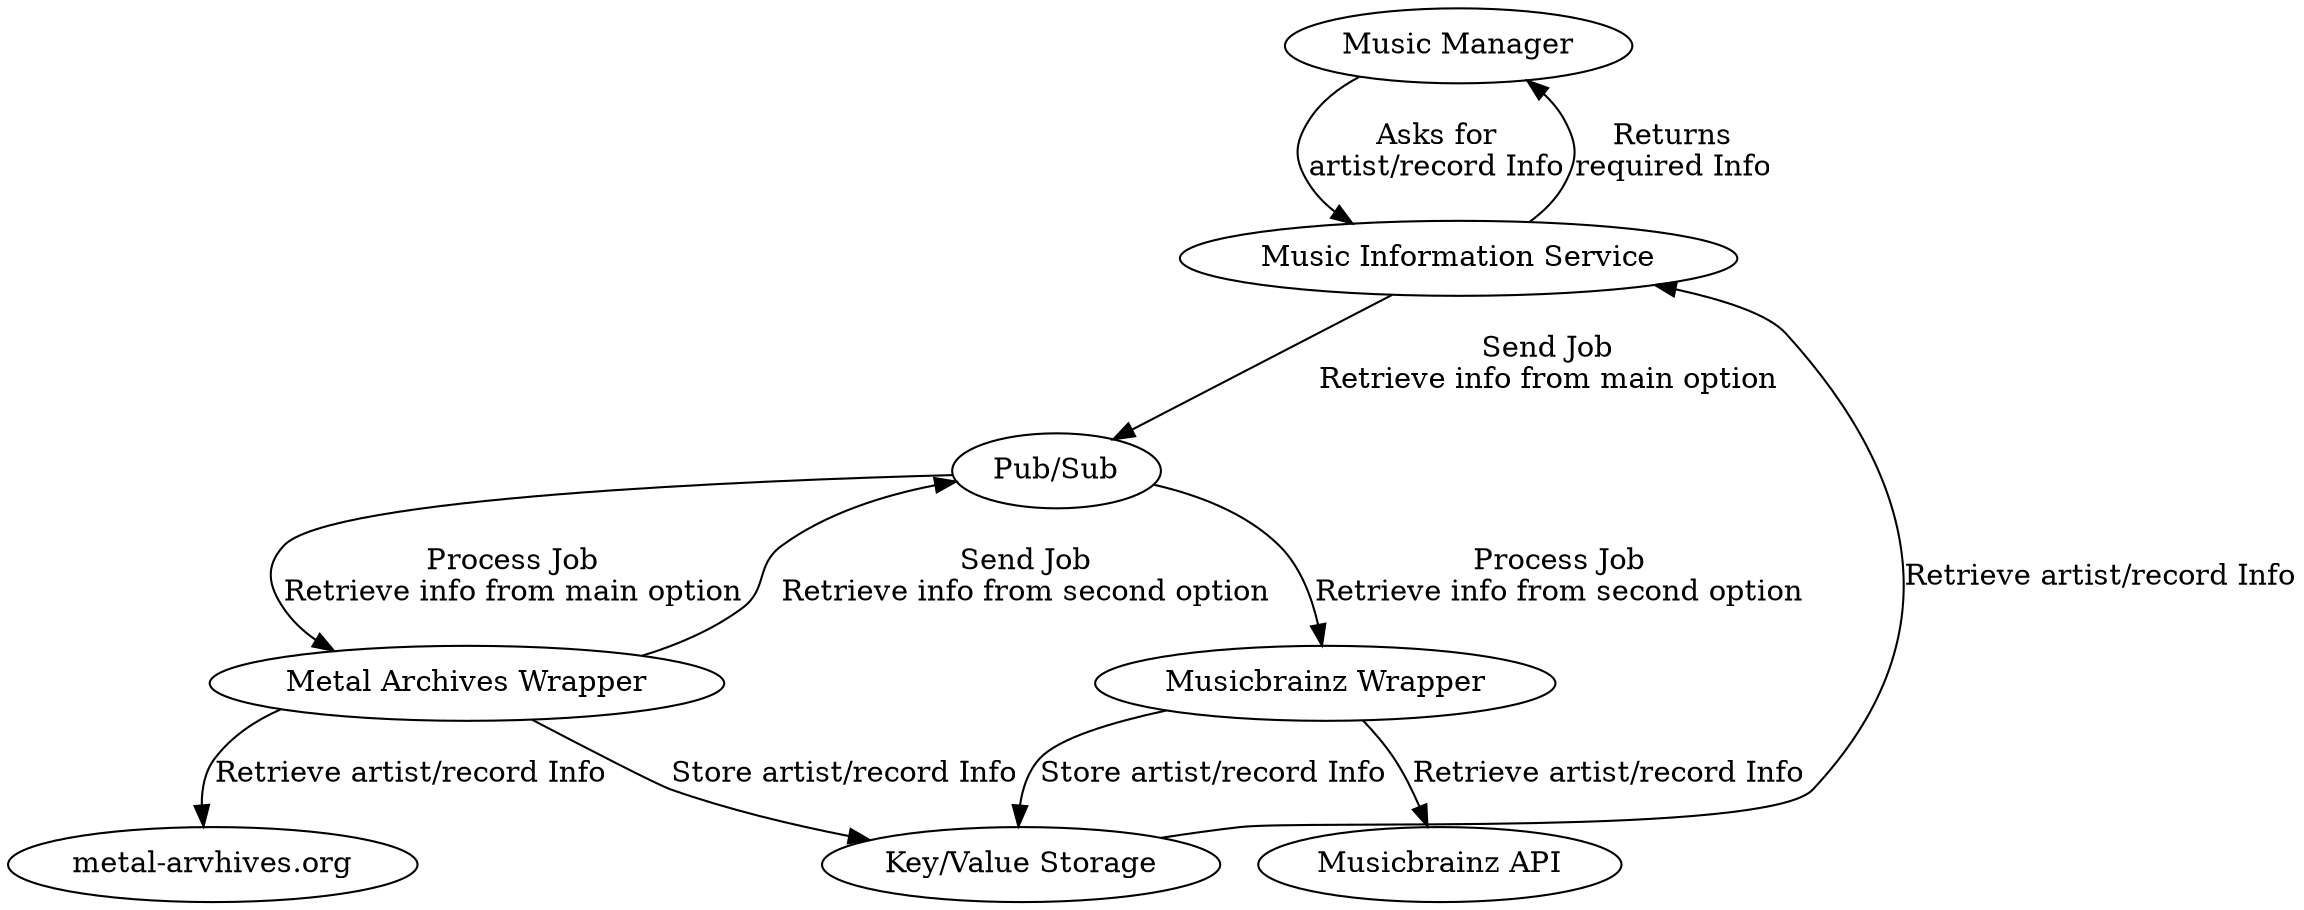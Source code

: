 digraph G {
  "Music Manager" -> "Music Information Service" [label="Asks for\nartist/record Info"]
  "Music Information Service" -> "Music Manager" [label="Returns\nrequired Info"]
  "Key/Value Storage" -> "Music Information Service" [label="Retrieve artist/record Info"]
  "Music Information Service" -> "Pub/Sub" [label="Send Job\nRetrieve info from main option"]
  "Metal Archives Wrapper" -> "metal-arvhives.org" [label="Retrieve artist/record Info"]
  "Musicbrainz Wrapper" -> "Musicbrainz API" [label="Retrieve artist/record Info"]
  "Musicbrainz Wrapper" -> "Key/Value Storage" [label="Store artist/record Info"]
  "Pub/Sub" -> "Musicbrainz Wrapper" [label="Process Job\nRetrieve info from second option"]
  "Metal Archives Wrapper" -> "Key/Value Storage" [label="Store artist/record Info"]
  "Pub/Sub" -> "Metal Archives Wrapper" [label="Process Job\nRetrieve info from main option"]
  "Metal Archives Wrapper" -> "Pub/Sub" [label="Send Job\nRetrieve info from second option"]
 }
